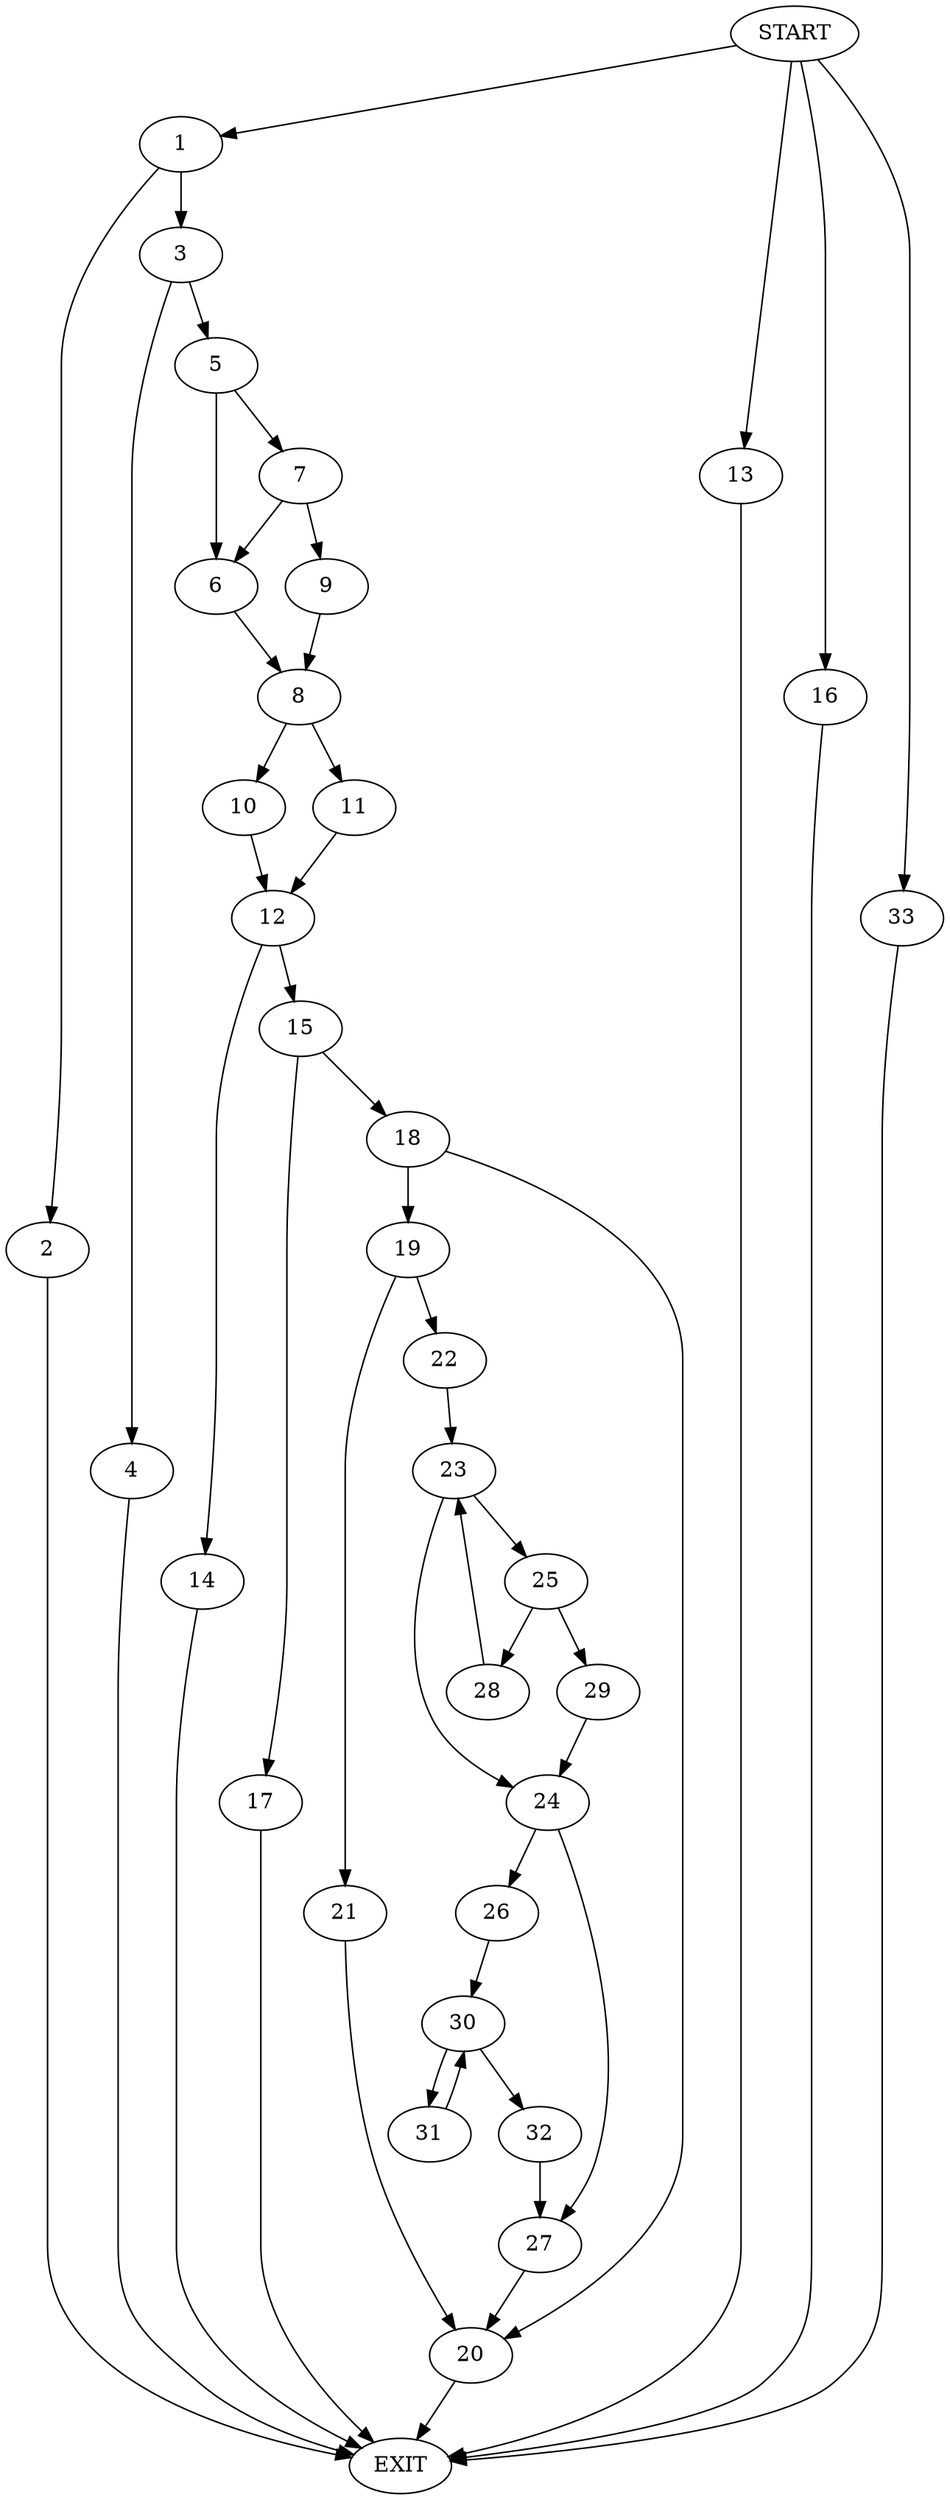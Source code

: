 digraph {
0 [label="START"]
34 [label="EXIT"]
0 -> 1
1 -> 2
1 -> 3
3 -> 4
3 -> 5
2 -> 34
4 -> 34
5 -> 6
5 -> 7
6 -> 8
7 -> 9
7 -> 6
9 -> 8
8 -> 10
8 -> 11
11 -> 12
10 -> 12
0 -> 13
13 -> 34
12 -> 14
12 -> 15
0 -> 16
16 -> 34
15 -> 17
15 -> 18
14 -> 34
18 -> 19
18 -> 20
17 -> 34
20 -> 34
19 -> 21
19 -> 22
22 -> 23
21 -> 20
23 -> 24
23 -> 25
24 -> 26
24 -> 27
25 -> 28
25 -> 29
29 -> 24
28 -> 23
26 -> 30
27 -> 20
30 -> 31
30 -> 32
31 -> 30
32 -> 27
0 -> 33
33 -> 34
}
